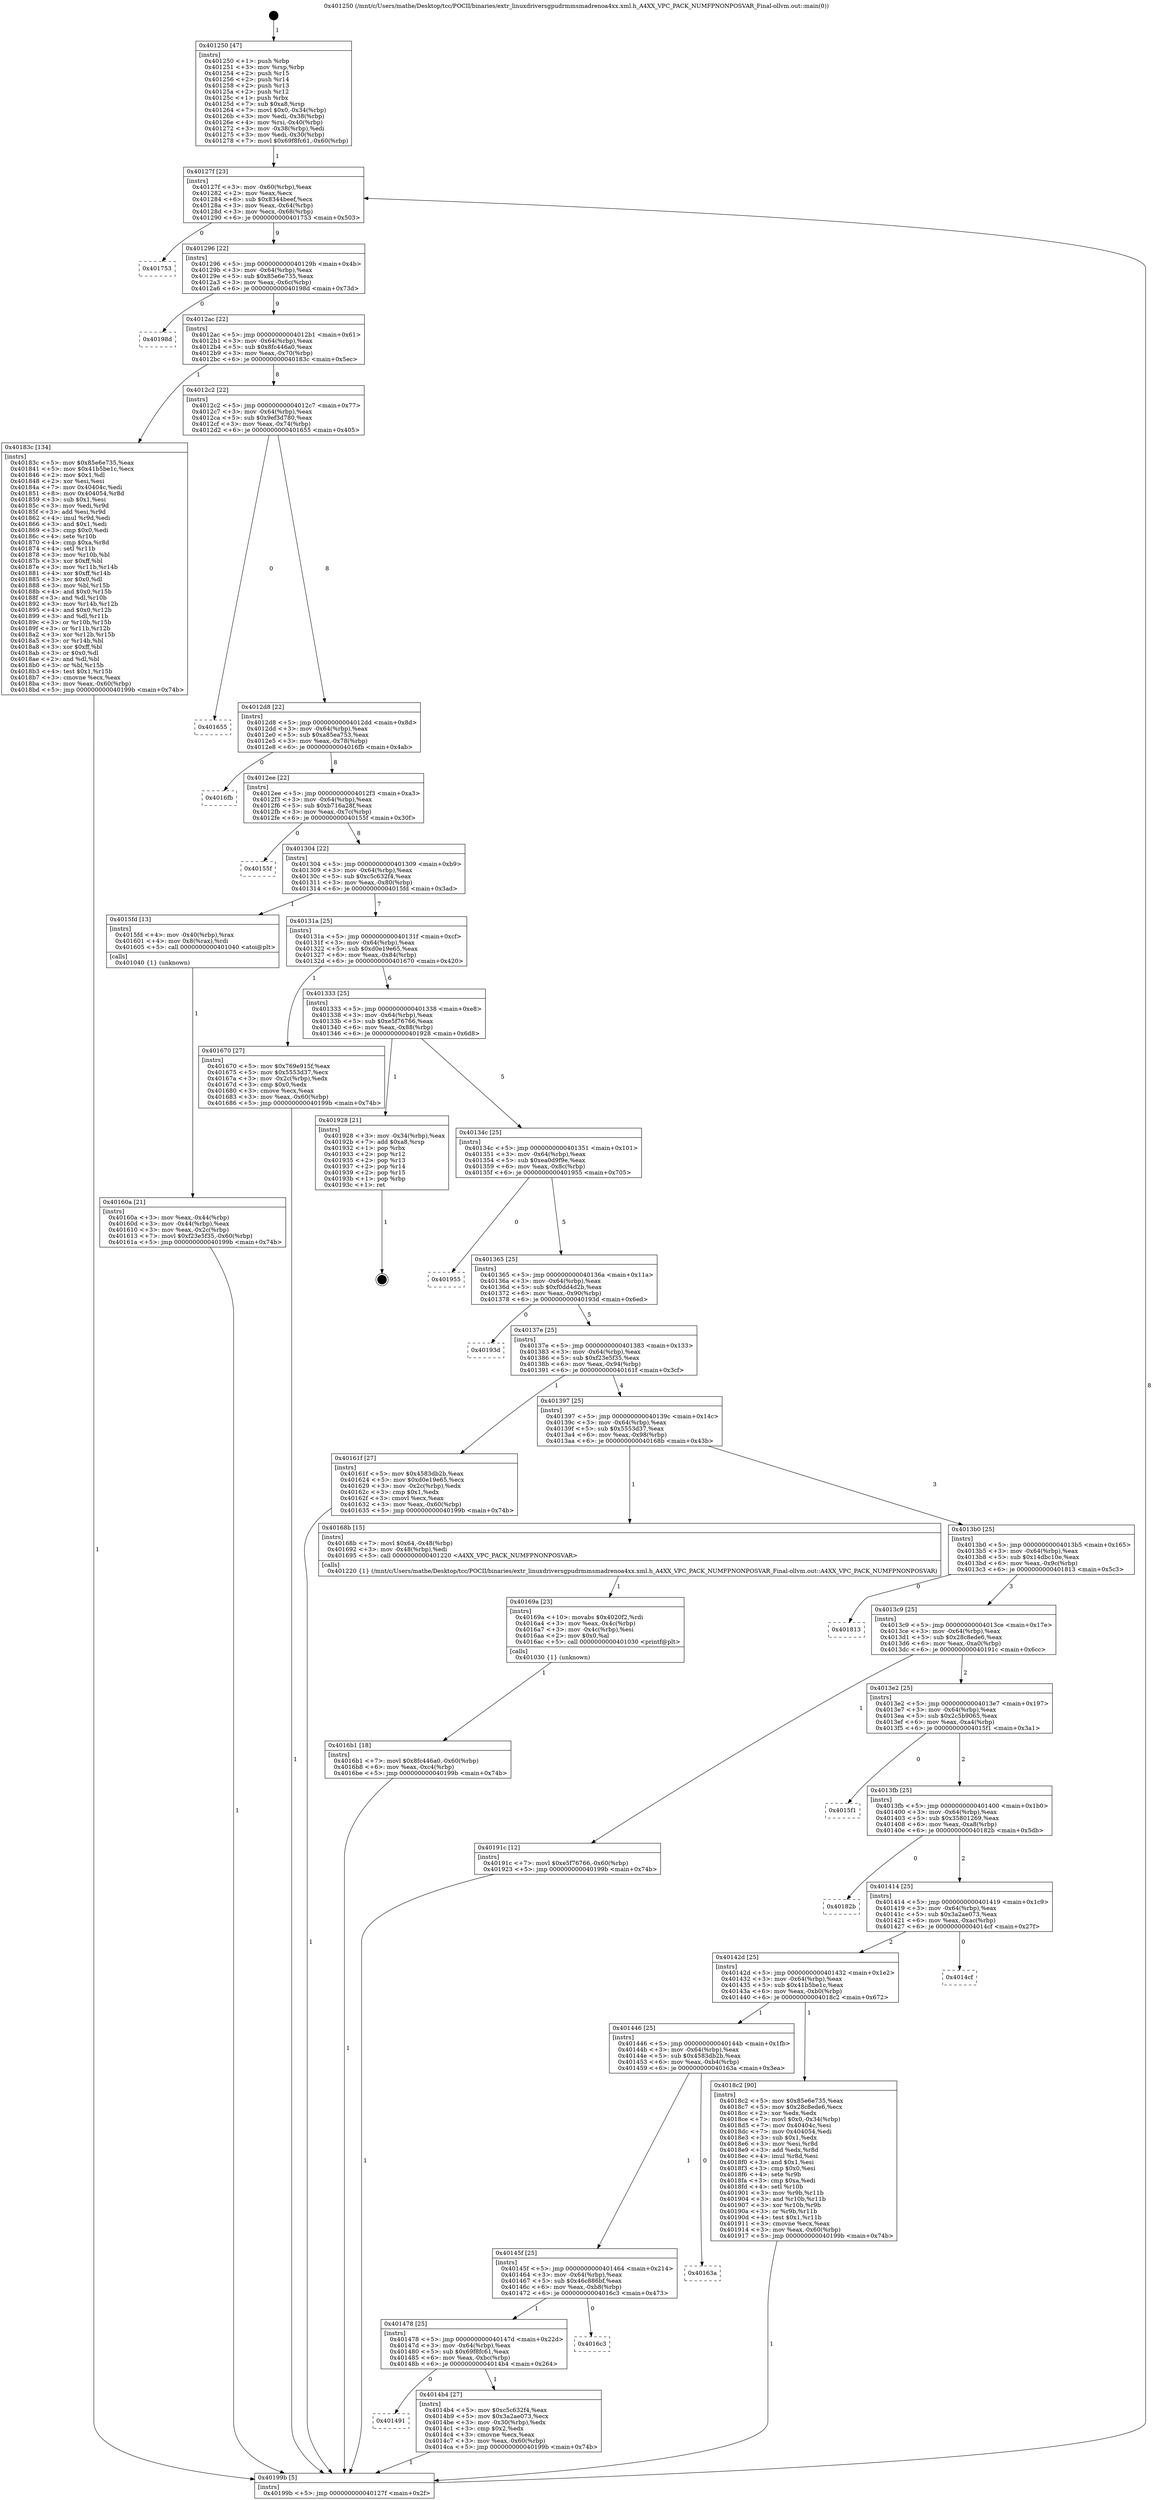 digraph "0x401250" {
  label = "0x401250 (/mnt/c/Users/mathe/Desktop/tcc/POCII/binaries/extr_linuxdriversgpudrmmsmadrenoa4xx.xml.h_A4XX_VPC_PACK_NUMFPNONPOSVAR_Final-ollvm.out::main(0))"
  labelloc = "t"
  node[shape=record]

  Entry [label="",width=0.3,height=0.3,shape=circle,fillcolor=black,style=filled]
  "0x40127f" [label="{
     0x40127f [23]\l
     | [instrs]\l
     &nbsp;&nbsp;0x40127f \<+3\>: mov -0x60(%rbp),%eax\l
     &nbsp;&nbsp;0x401282 \<+2\>: mov %eax,%ecx\l
     &nbsp;&nbsp;0x401284 \<+6\>: sub $0x8344beef,%ecx\l
     &nbsp;&nbsp;0x40128a \<+3\>: mov %eax,-0x64(%rbp)\l
     &nbsp;&nbsp;0x40128d \<+3\>: mov %ecx,-0x68(%rbp)\l
     &nbsp;&nbsp;0x401290 \<+6\>: je 0000000000401753 \<main+0x503\>\l
  }"]
  "0x401753" [label="{
     0x401753\l
  }", style=dashed]
  "0x401296" [label="{
     0x401296 [22]\l
     | [instrs]\l
     &nbsp;&nbsp;0x401296 \<+5\>: jmp 000000000040129b \<main+0x4b\>\l
     &nbsp;&nbsp;0x40129b \<+3\>: mov -0x64(%rbp),%eax\l
     &nbsp;&nbsp;0x40129e \<+5\>: sub $0x85e6e735,%eax\l
     &nbsp;&nbsp;0x4012a3 \<+3\>: mov %eax,-0x6c(%rbp)\l
     &nbsp;&nbsp;0x4012a6 \<+6\>: je 000000000040198d \<main+0x73d\>\l
  }"]
  Exit [label="",width=0.3,height=0.3,shape=circle,fillcolor=black,style=filled,peripheries=2]
  "0x40198d" [label="{
     0x40198d\l
  }", style=dashed]
  "0x4012ac" [label="{
     0x4012ac [22]\l
     | [instrs]\l
     &nbsp;&nbsp;0x4012ac \<+5\>: jmp 00000000004012b1 \<main+0x61\>\l
     &nbsp;&nbsp;0x4012b1 \<+3\>: mov -0x64(%rbp),%eax\l
     &nbsp;&nbsp;0x4012b4 \<+5\>: sub $0x8fc446a0,%eax\l
     &nbsp;&nbsp;0x4012b9 \<+3\>: mov %eax,-0x70(%rbp)\l
     &nbsp;&nbsp;0x4012bc \<+6\>: je 000000000040183c \<main+0x5ec\>\l
  }"]
  "0x4016b1" [label="{
     0x4016b1 [18]\l
     | [instrs]\l
     &nbsp;&nbsp;0x4016b1 \<+7\>: movl $0x8fc446a0,-0x60(%rbp)\l
     &nbsp;&nbsp;0x4016b8 \<+6\>: mov %eax,-0xc4(%rbp)\l
     &nbsp;&nbsp;0x4016be \<+5\>: jmp 000000000040199b \<main+0x74b\>\l
  }"]
  "0x40183c" [label="{
     0x40183c [134]\l
     | [instrs]\l
     &nbsp;&nbsp;0x40183c \<+5\>: mov $0x85e6e735,%eax\l
     &nbsp;&nbsp;0x401841 \<+5\>: mov $0x41b5be1c,%ecx\l
     &nbsp;&nbsp;0x401846 \<+2\>: mov $0x1,%dl\l
     &nbsp;&nbsp;0x401848 \<+2\>: xor %esi,%esi\l
     &nbsp;&nbsp;0x40184a \<+7\>: mov 0x40404c,%edi\l
     &nbsp;&nbsp;0x401851 \<+8\>: mov 0x404054,%r8d\l
     &nbsp;&nbsp;0x401859 \<+3\>: sub $0x1,%esi\l
     &nbsp;&nbsp;0x40185c \<+3\>: mov %edi,%r9d\l
     &nbsp;&nbsp;0x40185f \<+3\>: add %esi,%r9d\l
     &nbsp;&nbsp;0x401862 \<+4\>: imul %r9d,%edi\l
     &nbsp;&nbsp;0x401866 \<+3\>: and $0x1,%edi\l
     &nbsp;&nbsp;0x401869 \<+3\>: cmp $0x0,%edi\l
     &nbsp;&nbsp;0x40186c \<+4\>: sete %r10b\l
     &nbsp;&nbsp;0x401870 \<+4\>: cmp $0xa,%r8d\l
     &nbsp;&nbsp;0x401874 \<+4\>: setl %r11b\l
     &nbsp;&nbsp;0x401878 \<+3\>: mov %r10b,%bl\l
     &nbsp;&nbsp;0x40187b \<+3\>: xor $0xff,%bl\l
     &nbsp;&nbsp;0x40187e \<+3\>: mov %r11b,%r14b\l
     &nbsp;&nbsp;0x401881 \<+4\>: xor $0xff,%r14b\l
     &nbsp;&nbsp;0x401885 \<+3\>: xor $0x0,%dl\l
     &nbsp;&nbsp;0x401888 \<+3\>: mov %bl,%r15b\l
     &nbsp;&nbsp;0x40188b \<+4\>: and $0x0,%r15b\l
     &nbsp;&nbsp;0x40188f \<+3\>: and %dl,%r10b\l
     &nbsp;&nbsp;0x401892 \<+3\>: mov %r14b,%r12b\l
     &nbsp;&nbsp;0x401895 \<+4\>: and $0x0,%r12b\l
     &nbsp;&nbsp;0x401899 \<+3\>: and %dl,%r11b\l
     &nbsp;&nbsp;0x40189c \<+3\>: or %r10b,%r15b\l
     &nbsp;&nbsp;0x40189f \<+3\>: or %r11b,%r12b\l
     &nbsp;&nbsp;0x4018a2 \<+3\>: xor %r12b,%r15b\l
     &nbsp;&nbsp;0x4018a5 \<+3\>: or %r14b,%bl\l
     &nbsp;&nbsp;0x4018a8 \<+3\>: xor $0xff,%bl\l
     &nbsp;&nbsp;0x4018ab \<+3\>: or $0x0,%dl\l
     &nbsp;&nbsp;0x4018ae \<+2\>: and %dl,%bl\l
     &nbsp;&nbsp;0x4018b0 \<+3\>: or %bl,%r15b\l
     &nbsp;&nbsp;0x4018b3 \<+4\>: test $0x1,%r15b\l
     &nbsp;&nbsp;0x4018b7 \<+3\>: cmovne %ecx,%eax\l
     &nbsp;&nbsp;0x4018ba \<+3\>: mov %eax,-0x60(%rbp)\l
     &nbsp;&nbsp;0x4018bd \<+5\>: jmp 000000000040199b \<main+0x74b\>\l
  }"]
  "0x4012c2" [label="{
     0x4012c2 [22]\l
     | [instrs]\l
     &nbsp;&nbsp;0x4012c2 \<+5\>: jmp 00000000004012c7 \<main+0x77\>\l
     &nbsp;&nbsp;0x4012c7 \<+3\>: mov -0x64(%rbp),%eax\l
     &nbsp;&nbsp;0x4012ca \<+5\>: sub $0x9ef3d780,%eax\l
     &nbsp;&nbsp;0x4012cf \<+3\>: mov %eax,-0x74(%rbp)\l
     &nbsp;&nbsp;0x4012d2 \<+6\>: je 0000000000401655 \<main+0x405\>\l
  }"]
  "0x40169a" [label="{
     0x40169a [23]\l
     | [instrs]\l
     &nbsp;&nbsp;0x40169a \<+10\>: movabs $0x4020f2,%rdi\l
     &nbsp;&nbsp;0x4016a4 \<+3\>: mov %eax,-0x4c(%rbp)\l
     &nbsp;&nbsp;0x4016a7 \<+3\>: mov -0x4c(%rbp),%esi\l
     &nbsp;&nbsp;0x4016aa \<+2\>: mov $0x0,%al\l
     &nbsp;&nbsp;0x4016ac \<+5\>: call 0000000000401030 \<printf@plt\>\l
     | [calls]\l
     &nbsp;&nbsp;0x401030 \{1\} (unknown)\l
  }"]
  "0x401655" [label="{
     0x401655\l
  }", style=dashed]
  "0x4012d8" [label="{
     0x4012d8 [22]\l
     | [instrs]\l
     &nbsp;&nbsp;0x4012d8 \<+5\>: jmp 00000000004012dd \<main+0x8d\>\l
     &nbsp;&nbsp;0x4012dd \<+3\>: mov -0x64(%rbp),%eax\l
     &nbsp;&nbsp;0x4012e0 \<+5\>: sub $0xa85ea753,%eax\l
     &nbsp;&nbsp;0x4012e5 \<+3\>: mov %eax,-0x78(%rbp)\l
     &nbsp;&nbsp;0x4012e8 \<+6\>: je 00000000004016fb \<main+0x4ab\>\l
  }"]
  "0x40160a" [label="{
     0x40160a [21]\l
     | [instrs]\l
     &nbsp;&nbsp;0x40160a \<+3\>: mov %eax,-0x44(%rbp)\l
     &nbsp;&nbsp;0x40160d \<+3\>: mov -0x44(%rbp),%eax\l
     &nbsp;&nbsp;0x401610 \<+3\>: mov %eax,-0x2c(%rbp)\l
     &nbsp;&nbsp;0x401613 \<+7\>: movl $0xf23e5f35,-0x60(%rbp)\l
     &nbsp;&nbsp;0x40161a \<+5\>: jmp 000000000040199b \<main+0x74b\>\l
  }"]
  "0x4016fb" [label="{
     0x4016fb\l
  }", style=dashed]
  "0x4012ee" [label="{
     0x4012ee [22]\l
     | [instrs]\l
     &nbsp;&nbsp;0x4012ee \<+5\>: jmp 00000000004012f3 \<main+0xa3\>\l
     &nbsp;&nbsp;0x4012f3 \<+3\>: mov -0x64(%rbp),%eax\l
     &nbsp;&nbsp;0x4012f6 \<+5\>: sub $0xb716a28f,%eax\l
     &nbsp;&nbsp;0x4012fb \<+3\>: mov %eax,-0x7c(%rbp)\l
     &nbsp;&nbsp;0x4012fe \<+6\>: je 000000000040155f \<main+0x30f\>\l
  }"]
  "0x401250" [label="{
     0x401250 [47]\l
     | [instrs]\l
     &nbsp;&nbsp;0x401250 \<+1\>: push %rbp\l
     &nbsp;&nbsp;0x401251 \<+3\>: mov %rsp,%rbp\l
     &nbsp;&nbsp;0x401254 \<+2\>: push %r15\l
     &nbsp;&nbsp;0x401256 \<+2\>: push %r14\l
     &nbsp;&nbsp;0x401258 \<+2\>: push %r13\l
     &nbsp;&nbsp;0x40125a \<+2\>: push %r12\l
     &nbsp;&nbsp;0x40125c \<+1\>: push %rbx\l
     &nbsp;&nbsp;0x40125d \<+7\>: sub $0xa8,%rsp\l
     &nbsp;&nbsp;0x401264 \<+7\>: movl $0x0,-0x34(%rbp)\l
     &nbsp;&nbsp;0x40126b \<+3\>: mov %edi,-0x38(%rbp)\l
     &nbsp;&nbsp;0x40126e \<+4\>: mov %rsi,-0x40(%rbp)\l
     &nbsp;&nbsp;0x401272 \<+3\>: mov -0x38(%rbp),%edi\l
     &nbsp;&nbsp;0x401275 \<+3\>: mov %edi,-0x30(%rbp)\l
     &nbsp;&nbsp;0x401278 \<+7\>: movl $0x69f8fc61,-0x60(%rbp)\l
  }"]
  "0x40155f" [label="{
     0x40155f\l
  }", style=dashed]
  "0x401304" [label="{
     0x401304 [22]\l
     | [instrs]\l
     &nbsp;&nbsp;0x401304 \<+5\>: jmp 0000000000401309 \<main+0xb9\>\l
     &nbsp;&nbsp;0x401309 \<+3\>: mov -0x64(%rbp),%eax\l
     &nbsp;&nbsp;0x40130c \<+5\>: sub $0xc5c632f4,%eax\l
     &nbsp;&nbsp;0x401311 \<+3\>: mov %eax,-0x80(%rbp)\l
     &nbsp;&nbsp;0x401314 \<+6\>: je 00000000004015fd \<main+0x3ad\>\l
  }"]
  "0x40199b" [label="{
     0x40199b [5]\l
     | [instrs]\l
     &nbsp;&nbsp;0x40199b \<+5\>: jmp 000000000040127f \<main+0x2f\>\l
  }"]
  "0x4015fd" [label="{
     0x4015fd [13]\l
     | [instrs]\l
     &nbsp;&nbsp;0x4015fd \<+4\>: mov -0x40(%rbp),%rax\l
     &nbsp;&nbsp;0x401601 \<+4\>: mov 0x8(%rax),%rdi\l
     &nbsp;&nbsp;0x401605 \<+5\>: call 0000000000401040 \<atoi@plt\>\l
     | [calls]\l
     &nbsp;&nbsp;0x401040 \{1\} (unknown)\l
  }"]
  "0x40131a" [label="{
     0x40131a [25]\l
     | [instrs]\l
     &nbsp;&nbsp;0x40131a \<+5\>: jmp 000000000040131f \<main+0xcf\>\l
     &nbsp;&nbsp;0x40131f \<+3\>: mov -0x64(%rbp),%eax\l
     &nbsp;&nbsp;0x401322 \<+5\>: sub $0xd0e19e65,%eax\l
     &nbsp;&nbsp;0x401327 \<+6\>: mov %eax,-0x84(%rbp)\l
     &nbsp;&nbsp;0x40132d \<+6\>: je 0000000000401670 \<main+0x420\>\l
  }"]
  "0x401491" [label="{
     0x401491\l
  }", style=dashed]
  "0x401670" [label="{
     0x401670 [27]\l
     | [instrs]\l
     &nbsp;&nbsp;0x401670 \<+5\>: mov $0x769e915f,%eax\l
     &nbsp;&nbsp;0x401675 \<+5\>: mov $0x5553d37,%ecx\l
     &nbsp;&nbsp;0x40167a \<+3\>: mov -0x2c(%rbp),%edx\l
     &nbsp;&nbsp;0x40167d \<+3\>: cmp $0x0,%edx\l
     &nbsp;&nbsp;0x401680 \<+3\>: cmove %ecx,%eax\l
     &nbsp;&nbsp;0x401683 \<+3\>: mov %eax,-0x60(%rbp)\l
     &nbsp;&nbsp;0x401686 \<+5\>: jmp 000000000040199b \<main+0x74b\>\l
  }"]
  "0x401333" [label="{
     0x401333 [25]\l
     | [instrs]\l
     &nbsp;&nbsp;0x401333 \<+5\>: jmp 0000000000401338 \<main+0xe8\>\l
     &nbsp;&nbsp;0x401338 \<+3\>: mov -0x64(%rbp),%eax\l
     &nbsp;&nbsp;0x40133b \<+5\>: sub $0xe5f76766,%eax\l
     &nbsp;&nbsp;0x401340 \<+6\>: mov %eax,-0x88(%rbp)\l
     &nbsp;&nbsp;0x401346 \<+6\>: je 0000000000401928 \<main+0x6d8\>\l
  }"]
  "0x4014b4" [label="{
     0x4014b4 [27]\l
     | [instrs]\l
     &nbsp;&nbsp;0x4014b4 \<+5\>: mov $0xc5c632f4,%eax\l
     &nbsp;&nbsp;0x4014b9 \<+5\>: mov $0x3a2ae073,%ecx\l
     &nbsp;&nbsp;0x4014be \<+3\>: mov -0x30(%rbp),%edx\l
     &nbsp;&nbsp;0x4014c1 \<+3\>: cmp $0x2,%edx\l
     &nbsp;&nbsp;0x4014c4 \<+3\>: cmovne %ecx,%eax\l
     &nbsp;&nbsp;0x4014c7 \<+3\>: mov %eax,-0x60(%rbp)\l
     &nbsp;&nbsp;0x4014ca \<+5\>: jmp 000000000040199b \<main+0x74b\>\l
  }"]
  "0x401928" [label="{
     0x401928 [21]\l
     | [instrs]\l
     &nbsp;&nbsp;0x401928 \<+3\>: mov -0x34(%rbp),%eax\l
     &nbsp;&nbsp;0x40192b \<+7\>: add $0xa8,%rsp\l
     &nbsp;&nbsp;0x401932 \<+1\>: pop %rbx\l
     &nbsp;&nbsp;0x401933 \<+2\>: pop %r12\l
     &nbsp;&nbsp;0x401935 \<+2\>: pop %r13\l
     &nbsp;&nbsp;0x401937 \<+2\>: pop %r14\l
     &nbsp;&nbsp;0x401939 \<+2\>: pop %r15\l
     &nbsp;&nbsp;0x40193b \<+1\>: pop %rbp\l
     &nbsp;&nbsp;0x40193c \<+1\>: ret\l
  }"]
  "0x40134c" [label="{
     0x40134c [25]\l
     | [instrs]\l
     &nbsp;&nbsp;0x40134c \<+5\>: jmp 0000000000401351 \<main+0x101\>\l
     &nbsp;&nbsp;0x401351 \<+3\>: mov -0x64(%rbp),%eax\l
     &nbsp;&nbsp;0x401354 \<+5\>: sub $0xea0d9f9e,%eax\l
     &nbsp;&nbsp;0x401359 \<+6\>: mov %eax,-0x8c(%rbp)\l
     &nbsp;&nbsp;0x40135f \<+6\>: je 0000000000401955 \<main+0x705\>\l
  }"]
  "0x401478" [label="{
     0x401478 [25]\l
     | [instrs]\l
     &nbsp;&nbsp;0x401478 \<+5\>: jmp 000000000040147d \<main+0x22d\>\l
     &nbsp;&nbsp;0x40147d \<+3\>: mov -0x64(%rbp),%eax\l
     &nbsp;&nbsp;0x401480 \<+5\>: sub $0x69f8fc61,%eax\l
     &nbsp;&nbsp;0x401485 \<+6\>: mov %eax,-0xbc(%rbp)\l
     &nbsp;&nbsp;0x40148b \<+6\>: je 00000000004014b4 \<main+0x264\>\l
  }"]
  "0x401955" [label="{
     0x401955\l
  }", style=dashed]
  "0x401365" [label="{
     0x401365 [25]\l
     | [instrs]\l
     &nbsp;&nbsp;0x401365 \<+5\>: jmp 000000000040136a \<main+0x11a\>\l
     &nbsp;&nbsp;0x40136a \<+3\>: mov -0x64(%rbp),%eax\l
     &nbsp;&nbsp;0x40136d \<+5\>: sub $0xf0dd4d2b,%eax\l
     &nbsp;&nbsp;0x401372 \<+6\>: mov %eax,-0x90(%rbp)\l
     &nbsp;&nbsp;0x401378 \<+6\>: je 000000000040193d \<main+0x6ed\>\l
  }"]
  "0x4016c3" [label="{
     0x4016c3\l
  }", style=dashed]
  "0x40193d" [label="{
     0x40193d\l
  }", style=dashed]
  "0x40137e" [label="{
     0x40137e [25]\l
     | [instrs]\l
     &nbsp;&nbsp;0x40137e \<+5\>: jmp 0000000000401383 \<main+0x133\>\l
     &nbsp;&nbsp;0x401383 \<+3\>: mov -0x64(%rbp),%eax\l
     &nbsp;&nbsp;0x401386 \<+5\>: sub $0xf23e5f35,%eax\l
     &nbsp;&nbsp;0x40138b \<+6\>: mov %eax,-0x94(%rbp)\l
     &nbsp;&nbsp;0x401391 \<+6\>: je 000000000040161f \<main+0x3cf\>\l
  }"]
  "0x40145f" [label="{
     0x40145f [25]\l
     | [instrs]\l
     &nbsp;&nbsp;0x40145f \<+5\>: jmp 0000000000401464 \<main+0x214\>\l
     &nbsp;&nbsp;0x401464 \<+3\>: mov -0x64(%rbp),%eax\l
     &nbsp;&nbsp;0x401467 \<+5\>: sub $0x46c886bf,%eax\l
     &nbsp;&nbsp;0x40146c \<+6\>: mov %eax,-0xb8(%rbp)\l
     &nbsp;&nbsp;0x401472 \<+6\>: je 00000000004016c3 \<main+0x473\>\l
  }"]
  "0x40161f" [label="{
     0x40161f [27]\l
     | [instrs]\l
     &nbsp;&nbsp;0x40161f \<+5\>: mov $0x4583db2b,%eax\l
     &nbsp;&nbsp;0x401624 \<+5\>: mov $0xd0e19e65,%ecx\l
     &nbsp;&nbsp;0x401629 \<+3\>: mov -0x2c(%rbp),%edx\l
     &nbsp;&nbsp;0x40162c \<+3\>: cmp $0x1,%edx\l
     &nbsp;&nbsp;0x40162f \<+3\>: cmovl %ecx,%eax\l
     &nbsp;&nbsp;0x401632 \<+3\>: mov %eax,-0x60(%rbp)\l
     &nbsp;&nbsp;0x401635 \<+5\>: jmp 000000000040199b \<main+0x74b\>\l
  }"]
  "0x401397" [label="{
     0x401397 [25]\l
     | [instrs]\l
     &nbsp;&nbsp;0x401397 \<+5\>: jmp 000000000040139c \<main+0x14c\>\l
     &nbsp;&nbsp;0x40139c \<+3\>: mov -0x64(%rbp),%eax\l
     &nbsp;&nbsp;0x40139f \<+5\>: sub $0x5553d37,%eax\l
     &nbsp;&nbsp;0x4013a4 \<+6\>: mov %eax,-0x98(%rbp)\l
     &nbsp;&nbsp;0x4013aa \<+6\>: je 000000000040168b \<main+0x43b\>\l
  }"]
  "0x40163a" [label="{
     0x40163a\l
  }", style=dashed]
  "0x40168b" [label="{
     0x40168b [15]\l
     | [instrs]\l
     &nbsp;&nbsp;0x40168b \<+7\>: movl $0x64,-0x48(%rbp)\l
     &nbsp;&nbsp;0x401692 \<+3\>: mov -0x48(%rbp),%edi\l
     &nbsp;&nbsp;0x401695 \<+5\>: call 0000000000401220 \<A4XX_VPC_PACK_NUMFPNONPOSVAR\>\l
     | [calls]\l
     &nbsp;&nbsp;0x401220 \{1\} (/mnt/c/Users/mathe/Desktop/tcc/POCII/binaries/extr_linuxdriversgpudrmmsmadrenoa4xx.xml.h_A4XX_VPC_PACK_NUMFPNONPOSVAR_Final-ollvm.out::A4XX_VPC_PACK_NUMFPNONPOSVAR)\l
  }"]
  "0x4013b0" [label="{
     0x4013b0 [25]\l
     | [instrs]\l
     &nbsp;&nbsp;0x4013b0 \<+5\>: jmp 00000000004013b5 \<main+0x165\>\l
     &nbsp;&nbsp;0x4013b5 \<+3\>: mov -0x64(%rbp),%eax\l
     &nbsp;&nbsp;0x4013b8 \<+5\>: sub $0x14dbc10e,%eax\l
     &nbsp;&nbsp;0x4013bd \<+6\>: mov %eax,-0x9c(%rbp)\l
     &nbsp;&nbsp;0x4013c3 \<+6\>: je 0000000000401813 \<main+0x5c3\>\l
  }"]
  "0x401446" [label="{
     0x401446 [25]\l
     | [instrs]\l
     &nbsp;&nbsp;0x401446 \<+5\>: jmp 000000000040144b \<main+0x1fb\>\l
     &nbsp;&nbsp;0x40144b \<+3\>: mov -0x64(%rbp),%eax\l
     &nbsp;&nbsp;0x40144e \<+5\>: sub $0x4583db2b,%eax\l
     &nbsp;&nbsp;0x401453 \<+6\>: mov %eax,-0xb4(%rbp)\l
     &nbsp;&nbsp;0x401459 \<+6\>: je 000000000040163a \<main+0x3ea\>\l
  }"]
  "0x401813" [label="{
     0x401813\l
  }", style=dashed]
  "0x4013c9" [label="{
     0x4013c9 [25]\l
     | [instrs]\l
     &nbsp;&nbsp;0x4013c9 \<+5\>: jmp 00000000004013ce \<main+0x17e\>\l
     &nbsp;&nbsp;0x4013ce \<+3\>: mov -0x64(%rbp),%eax\l
     &nbsp;&nbsp;0x4013d1 \<+5\>: sub $0x28c8ede6,%eax\l
     &nbsp;&nbsp;0x4013d6 \<+6\>: mov %eax,-0xa0(%rbp)\l
     &nbsp;&nbsp;0x4013dc \<+6\>: je 000000000040191c \<main+0x6cc\>\l
  }"]
  "0x4018c2" [label="{
     0x4018c2 [90]\l
     | [instrs]\l
     &nbsp;&nbsp;0x4018c2 \<+5\>: mov $0x85e6e735,%eax\l
     &nbsp;&nbsp;0x4018c7 \<+5\>: mov $0x28c8ede6,%ecx\l
     &nbsp;&nbsp;0x4018cc \<+2\>: xor %edx,%edx\l
     &nbsp;&nbsp;0x4018ce \<+7\>: movl $0x0,-0x34(%rbp)\l
     &nbsp;&nbsp;0x4018d5 \<+7\>: mov 0x40404c,%esi\l
     &nbsp;&nbsp;0x4018dc \<+7\>: mov 0x404054,%edi\l
     &nbsp;&nbsp;0x4018e3 \<+3\>: sub $0x1,%edx\l
     &nbsp;&nbsp;0x4018e6 \<+3\>: mov %esi,%r8d\l
     &nbsp;&nbsp;0x4018e9 \<+3\>: add %edx,%r8d\l
     &nbsp;&nbsp;0x4018ec \<+4\>: imul %r8d,%esi\l
     &nbsp;&nbsp;0x4018f0 \<+3\>: and $0x1,%esi\l
     &nbsp;&nbsp;0x4018f3 \<+3\>: cmp $0x0,%esi\l
     &nbsp;&nbsp;0x4018f6 \<+4\>: sete %r9b\l
     &nbsp;&nbsp;0x4018fa \<+3\>: cmp $0xa,%edi\l
     &nbsp;&nbsp;0x4018fd \<+4\>: setl %r10b\l
     &nbsp;&nbsp;0x401901 \<+3\>: mov %r9b,%r11b\l
     &nbsp;&nbsp;0x401904 \<+3\>: and %r10b,%r11b\l
     &nbsp;&nbsp;0x401907 \<+3\>: xor %r10b,%r9b\l
     &nbsp;&nbsp;0x40190a \<+3\>: or %r9b,%r11b\l
     &nbsp;&nbsp;0x40190d \<+4\>: test $0x1,%r11b\l
     &nbsp;&nbsp;0x401911 \<+3\>: cmovne %ecx,%eax\l
     &nbsp;&nbsp;0x401914 \<+3\>: mov %eax,-0x60(%rbp)\l
     &nbsp;&nbsp;0x401917 \<+5\>: jmp 000000000040199b \<main+0x74b\>\l
  }"]
  "0x40191c" [label="{
     0x40191c [12]\l
     | [instrs]\l
     &nbsp;&nbsp;0x40191c \<+7\>: movl $0xe5f76766,-0x60(%rbp)\l
     &nbsp;&nbsp;0x401923 \<+5\>: jmp 000000000040199b \<main+0x74b\>\l
  }"]
  "0x4013e2" [label="{
     0x4013e2 [25]\l
     | [instrs]\l
     &nbsp;&nbsp;0x4013e2 \<+5\>: jmp 00000000004013e7 \<main+0x197\>\l
     &nbsp;&nbsp;0x4013e7 \<+3\>: mov -0x64(%rbp),%eax\l
     &nbsp;&nbsp;0x4013ea \<+5\>: sub $0x2c5b9065,%eax\l
     &nbsp;&nbsp;0x4013ef \<+6\>: mov %eax,-0xa4(%rbp)\l
     &nbsp;&nbsp;0x4013f5 \<+6\>: je 00000000004015f1 \<main+0x3a1\>\l
  }"]
  "0x40142d" [label="{
     0x40142d [25]\l
     | [instrs]\l
     &nbsp;&nbsp;0x40142d \<+5\>: jmp 0000000000401432 \<main+0x1e2\>\l
     &nbsp;&nbsp;0x401432 \<+3\>: mov -0x64(%rbp),%eax\l
     &nbsp;&nbsp;0x401435 \<+5\>: sub $0x41b5be1c,%eax\l
     &nbsp;&nbsp;0x40143a \<+6\>: mov %eax,-0xb0(%rbp)\l
     &nbsp;&nbsp;0x401440 \<+6\>: je 00000000004018c2 \<main+0x672\>\l
  }"]
  "0x4015f1" [label="{
     0x4015f1\l
  }", style=dashed]
  "0x4013fb" [label="{
     0x4013fb [25]\l
     | [instrs]\l
     &nbsp;&nbsp;0x4013fb \<+5\>: jmp 0000000000401400 \<main+0x1b0\>\l
     &nbsp;&nbsp;0x401400 \<+3\>: mov -0x64(%rbp),%eax\l
     &nbsp;&nbsp;0x401403 \<+5\>: sub $0x35801269,%eax\l
     &nbsp;&nbsp;0x401408 \<+6\>: mov %eax,-0xa8(%rbp)\l
     &nbsp;&nbsp;0x40140e \<+6\>: je 000000000040182b \<main+0x5db\>\l
  }"]
  "0x4014cf" [label="{
     0x4014cf\l
  }", style=dashed]
  "0x40182b" [label="{
     0x40182b\l
  }", style=dashed]
  "0x401414" [label="{
     0x401414 [25]\l
     | [instrs]\l
     &nbsp;&nbsp;0x401414 \<+5\>: jmp 0000000000401419 \<main+0x1c9\>\l
     &nbsp;&nbsp;0x401419 \<+3\>: mov -0x64(%rbp),%eax\l
     &nbsp;&nbsp;0x40141c \<+5\>: sub $0x3a2ae073,%eax\l
     &nbsp;&nbsp;0x401421 \<+6\>: mov %eax,-0xac(%rbp)\l
     &nbsp;&nbsp;0x401427 \<+6\>: je 00000000004014cf \<main+0x27f\>\l
  }"]
  Entry -> "0x401250" [label=" 1"]
  "0x40127f" -> "0x401753" [label=" 0"]
  "0x40127f" -> "0x401296" [label=" 9"]
  "0x401928" -> Exit [label=" 1"]
  "0x401296" -> "0x40198d" [label=" 0"]
  "0x401296" -> "0x4012ac" [label=" 9"]
  "0x40191c" -> "0x40199b" [label=" 1"]
  "0x4012ac" -> "0x40183c" [label=" 1"]
  "0x4012ac" -> "0x4012c2" [label=" 8"]
  "0x4018c2" -> "0x40199b" [label=" 1"]
  "0x4012c2" -> "0x401655" [label=" 0"]
  "0x4012c2" -> "0x4012d8" [label=" 8"]
  "0x40183c" -> "0x40199b" [label=" 1"]
  "0x4012d8" -> "0x4016fb" [label=" 0"]
  "0x4012d8" -> "0x4012ee" [label=" 8"]
  "0x4016b1" -> "0x40199b" [label=" 1"]
  "0x4012ee" -> "0x40155f" [label=" 0"]
  "0x4012ee" -> "0x401304" [label=" 8"]
  "0x40169a" -> "0x4016b1" [label=" 1"]
  "0x401304" -> "0x4015fd" [label=" 1"]
  "0x401304" -> "0x40131a" [label=" 7"]
  "0x40168b" -> "0x40169a" [label=" 1"]
  "0x40131a" -> "0x401670" [label=" 1"]
  "0x40131a" -> "0x401333" [label=" 6"]
  "0x401670" -> "0x40199b" [label=" 1"]
  "0x401333" -> "0x401928" [label=" 1"]
  "0x401333" -> "0x40134c" [label=" 5"]
  "0x40161f" -> "0x40199b" [label=" 1"]
  "0x40134c" -> "0x401955" [label=" 0"]
  "0x40134c" -> "0x401365" [label=" 5"]
  "0x4015fd" -> "0x40160a" [label=" 1"]
  "0x401365" -> "0x40193d" [label=" 0"]
  "0x401365" -> "0x40137e" [label=" 5"]
  "0x40199b" -> "0x40127f" [label=" 8"]
  "0x40137e" -> "0x40161f" [label=" 1"]
  "0x40137e" -> "0x401397" [label=" 4"]
  "0x4014b4" -> "0x40199b" [label=" 1"]
  "0x401397" -> "0x40168b" [label=" 1"]
  "0x401397" -> "0x4013b0" [label=" 3"]
  "0x401478" -> "0x401491" [label=" 0"]
  "0x4013b0" -> "0x401813" [label=" 0"]
  "0x4013b0" -> "0x4013c9" [label=" 3"]
  "0x40160a" -> "0x40199b" [label=" 1"]
  "0x4013c9" -> "0x40191c" [label=" 1"]
  "0x4013c9" -> "0x4013e2" [label=" 2"]
  "0x40145f" -> "0x401478" [label=" 1"]
  "0x4013e2" -> "0x4015f1" [label=" 0"]
  "0x4013e2" -> "0x4013fb" [label=" 2"]
  "0x401250" -> "0x40127f" [label=" 1"]
  "0x4013fb" -> "0x40182b" [label=" 0"]
  "0x4013fb" -> "0x401414" [label=" 2"]
  "0x401446" -> "0x40145f" [label=" 1"]
  "0x401414" -> "0x4014cf" [label=" 0"]
  "0x401414" -> "0x40142d" [label=" 2"]
  "0x40145f" -> "0x4016c3" [label=" 0"]
  "0x40142d" -> "0x4018c2" [label=" 1"]
  "0x40142d" -> "0x401446" [label=" 1"]
  "0x401478" -> "0x4014b4" [label=" 1"]
  "0x401446" -> "0x40163a" [label=" 0"]
}
